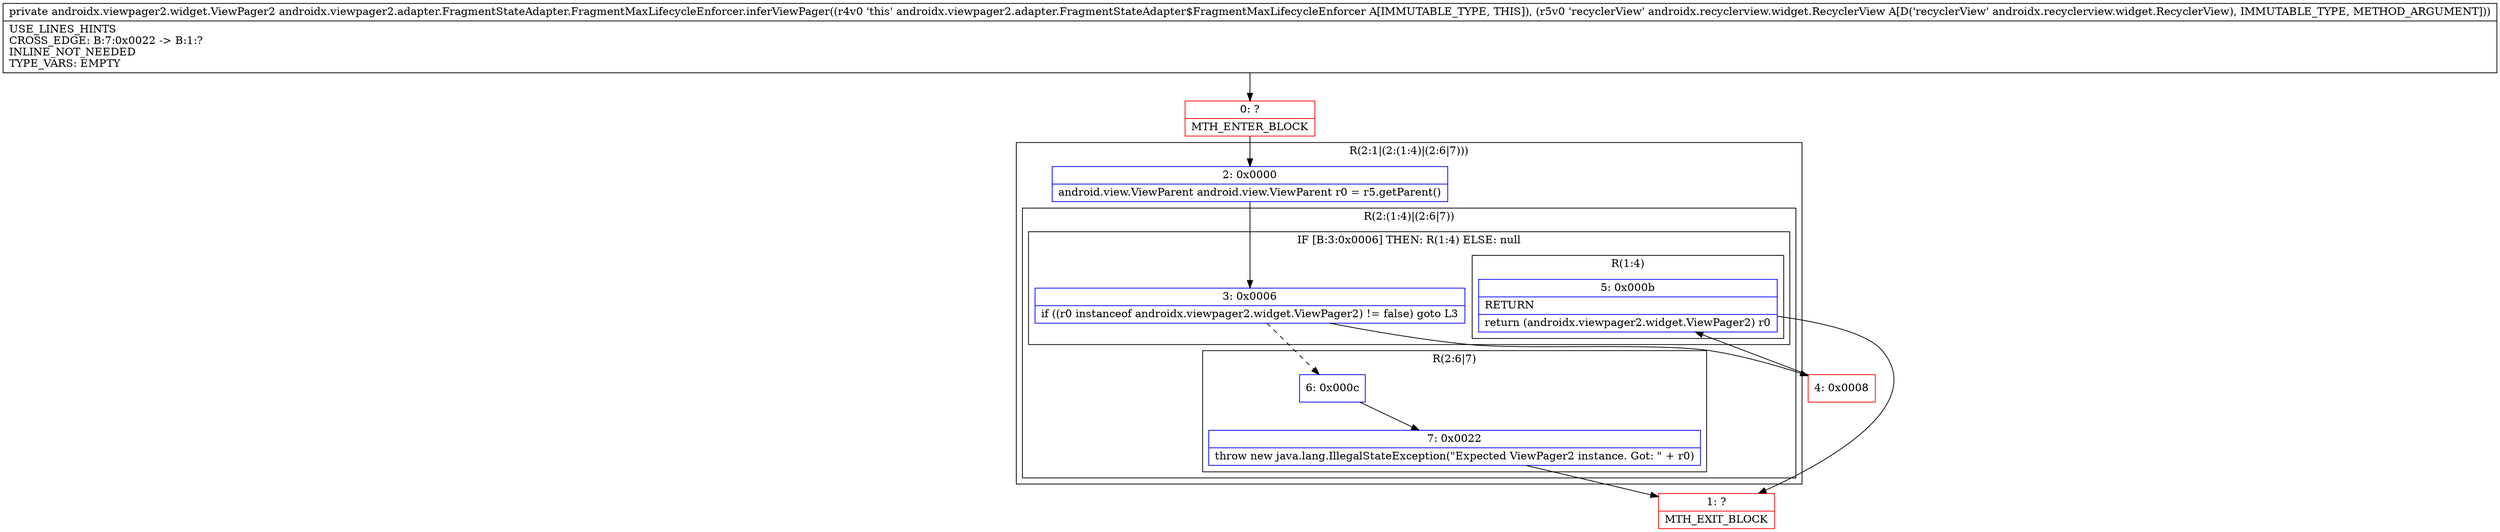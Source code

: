 digraph "CFG forandroidx.viewpager2.adapter.FragmentStateAdapter.FragmentMaxLifecycleEnforcer.inferViewPager(Landroidx\/recyclerview\/widget\/RecyclerView;)Landroidx\/viewpager2\/widget\/ViewPager2;" {
subgraph cluster_Region_934059091 {
label = "R(2:1|(2:(1:4)|(2:6|7)))";
node [shape=record,color=blue];
Node_2 [shape=record,label="{2\:\ 0x0000|android.view.ViewParent android.view.ViewParent r0 = r5.getParent()\l}"];
subgraph cluster_Region_1975633017 {
label = "R(2:(1:4)|(2:6|7))";
node [shape=record,color=blue];
subgraph cluster_IfRegion_2065693993 {
label = "IF [B:3:0x0006] THEN: R(1:4) ELSE: null";
node [shape=record,color=blue];
Node_3 [shape=record,label="{3\:\ 0x0006|if ((r0 instanceof androidx.viewpager2.widget.ViewPager2) != false) goto L3\l}"];
subgraph cluster_Region_1036266792 {
label = "R(1:4)";
node [shape=record,color=blue];
Node_5 [shape=record,label="{5\:\ 0x000b|RETURN\l|return (androidx.viewpager2.widget.ViewPager2) r0\l}"];
}
}
subgraph cluster_Region_1780100818 {
label = "R(2:6|7)";
node [shape=record,color=blue];
Node_6 [shape=record,label="{6\:\ 0x000c}"];
Node_7 [shape=record,label="{7\:\ 0x0022|throw new java.lang.IllegalStateException(\"Expected ViewPager2 instance. Got: \" + r0)\l}"];
}
}
}
Node_0 [shape=record,color=red,label="{0\:\ ?|MTH_ENTER_BLOCK\l}"];
Node_4 [shape=record,color=red,label="{4\:\ 0x0008}"];
Node_1 [shape=record,color=red,label="{1\:\ ?|MTH_EXIT_BLOCK\l}"];
MethodNode[shape=record,label="{private androidx.viewpager2.widget.ViewPager2 androidx.viewpager2.adapter.FragmentStateAdapter.FragmentMaxLifecycleEnforcer.inferViewPager((r4v0 'this' androidx.viewpager2.adapter.FragmentStateAdapter$FragmentMaxLifecycleEnforcer A[IMMUTABLE_TYPE, THIS]), (r5v0 'recyclerView' androidx.recyclerview.widget.RecyclerView A[D('recyclerView' androidx.recyclerview.widget.RecyclerView), IMMUTABLE_TYPE, METHOD_ARGUMENT]))  | USE_LINES_HINTS\lCROSS_EDGE: B:7:0x0022 \-\> B:1:?\lINLINE_NOT_NEEDED\lTYPE_VARS: EMPTY\l}"];
MethodNode -> Node_0;Node_2 -> Node_3;
Node_3 -> Node_4;
Node_3 -> Node_6[style=dashed];
Node_5 -> Node_1;
Node_6 -> Node_7;
Node_7 -> Node_1;
Node_0 -> Node_2;
Node_4 -> Node_5;
}

